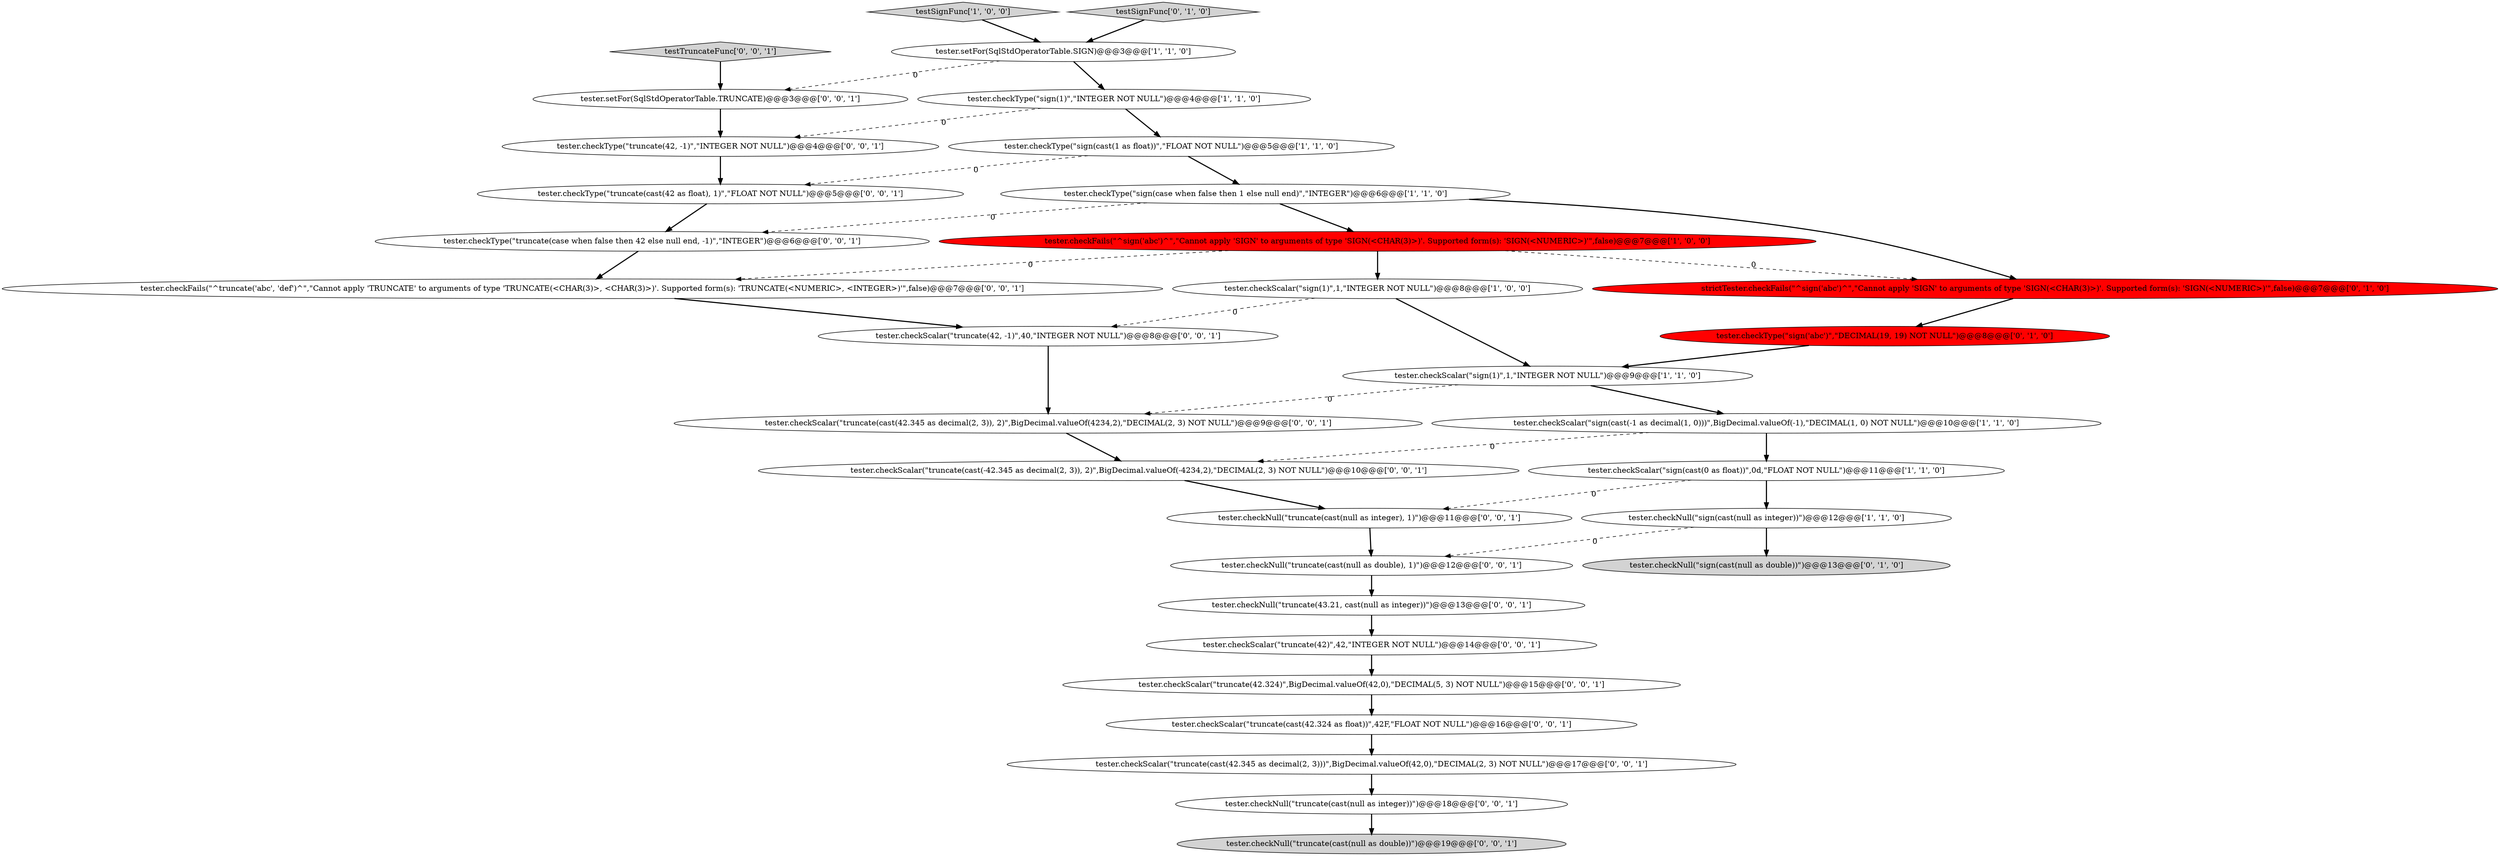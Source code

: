 digraph {
3 [style = filled, label = "tester.checkType(\"sign(case when false then 1 else null end)\",\"INTEGER\")@@@6@@@['1', '1', '0']", fillcolor = white, shape = ellipse image = "AAA0AAABBB1BBB"];
19 [style = filled, label = "tester.checkScalar(\"truncate(42, -1)\",40,\"INTEGER NOT NULL\")@@@8@@@['0', '0', '1']", fillcolor = white, shape = ellipse image = "AAA0AAABBB3BBB"];
31 [style = filled, label = "tester.checkType(\"truncate(42, -1)\",\"INTEGER NOT NULL\")@@@4@@@['0', '0', '1']", fillcolor = white, shape = ellipse image = "AAA0AAABBB3BBB"];
27 [style = filled, label = "tester.checkNull(\"truncate(43.21, cast(null as integer))\")@@@13@@@['0', '0', '1']", fillcolor = white, shape = ellipse image = "AAA0AAABBB3BBB"];
12 [style = filled, label = "tester.checkNull(\"sign(cast(null as double))\")@@@13@@@['0', '1', '0']", fillcolor = lightgray, shape = ellipse image = "AAA0AAABBB2BBB"];
10 [style = filled, label = "tester.checkType(\"sign(cast(1 as float))\",\"FLOAT NOT NULL\")@@@5@@@['1', '1', '0']", fillcolor = white, shape = ellipse image = "AAA0AAABBB1BBB"];
26 [style = filled, label = "tester.checkScalar(\"truncate(cast(42.345 as decimal(2, 3)))\",BigDecimal.valueOf(42,0),\"DECIMAL(2, 3) NOT NULL\")@@@17@@@['0', '0', '1']", fillcolor = white, shape = ellipse image = "AAA0AAABBB3BBB"];
21 [style = filled, label = "tester.checkType(\"truncate(cast(42 as float), 1)\",\"FLOAT NOT NULL\")@@@5@@@['0', '0', '1']", fillcolor = white, shape = ellipse image = "AAA0AAABBB3BBB"];
5 [style = filled, label = "tester.checkScalar(\"sign(1)\",1,\"INTEGER NOT NULL\")@@@9@@@['1', '1', '0']", fillcolor = white, shape = ellipse image = "AAA0AAABBB1BBB"];
14 [style = filled, label = "strictTester.checkFails(\"^sign('abc')^\",\"Cannot apply 'SIGN' to arguments of type 'SIGN\(<CHAR\(3\)>\)'\. Supported form\(s\): 'SIGN\(<NUMERIC>\)'\",false)@@@7@@@['0', '1', '0']", fillcolor = red, shape = ellipse image = "AAA1AAABBB2BBB"];
7 [style = filled, label = "tester.checkNull(\"sign(cast(null as integer))\")@@@12@@@['1', '1', '0']", fillcolor = white, shape = ellipse image = "AAA0AAABBB1BBB"];
6 [style = filled, label = "testSignFunc['1', '0', '0']", fillcolor = lightgray, shape = diamond image = "AAA0AAABBB1BBB"];
9 [style = filled, label = "tester.checkScalar(\"sign(cast(0 as float))\",0d,\"FLOAT NOT NULL\")@@@11@@@['1', '1', '0']", fillcolor = white, shape = ellipse image = "AAA0AAABBB1BBB"];
13 [style = filled, label = "tester.checkType(\"sign('abc')\",\"DECIMAL(19, 19) NOT NULL\")@@@8@@@['0', '1', '0']", fillcolor = red, shape = ellipse image = "AAA1AAABBB2BBB"];
0 [style = filled, label = "tester.checkScalar(\"sign(cast(-1 as decimal(1, 0)))\",BigDecimal.valueOf(-1),\"DECIMAL(1, 0) NOT NULL\")@@@10@@@['1', '1', '0']", fillcolor = white, shape = ellipse image = "AAA0AAABBB1BBB"];
8 [style = filled, label = "tester.checkScalar(\"sign(1)\",1,\"INTEGER NOT NULL\")@@@8@@@['1', '0', '0']", fillcolor = white, shape = ellipse image = "AAA0AAABBB1BBB"];
18 [style = filled, label = "tester.checkNull(\"truncate(cast(null as double), 1)\")@@@12@@@['0', '0', '1']", fillcolor = white, shape = ellipse image = "AAA0AAABBB3BBB"];
32 [style = filled, label = "tester.checkScalar(\"truncate(42)\",42,\"INTEGER NOT NULL\")@@@14@@@['0', '0', '1']", fillcolor = white, shape = ellipse image = "AAA0AAABBB3BBB"];
24 [style = filled, label = "tester.checkScalar(\"truncate(cast(-42.345 as decimal(2, 3)), 2)\",BigDecimal.valueOf(-4234,2),\"DECIMAL(2, 3) NOT NULL\")@@@10@@@['0', '0', '1']", fillcolor = white, shape = ellipse image = "AAA0AAABBB3BBB"];
25 [style = filled, label = "tester.checkFails(\"^truncate('abc', 'def')^\",\"Cannot apply 'TRUNCATE' to arguments of type 'TRUNCATE\(<CHAR\(3\)>, <CHAR\(3\)>\)'\. Supported form\(s\): 'TRUNCATE\(<NUMERIC>, <INTEGER>\)'\",false)@@@7@@@['0', '0', '1']", fillcolor = white, shape = ellipse image = "AAA0AAABBB3BBB"];
15 [style = filled, label = "tester.checkScalar(\"truncate(42.324)\",BigDecimal.valueOf(42,0),\"DECIMAL(5, 3) NOT NULL\")@@@15@@@['0', '0', '1']", fillcolor = white, shape = ellipse image = "AAA0AAABBB3BBB"];
11 [style = filled, label = "testSignFunc['0', '1', '0']", fillcolor = lightgray, shape = diamond image = "AAA0AAABBB2BBB"];
20 [style = filled, label = "tester.checkScalar(\"truncate(cast(42.324 as float))\",42F,\"FLOAT NOT NULL\")@@@16@@@['0', '0', '1']", fillcolor = white, shape = ellipse image = "AAA0AAABBB3BBB"];
30 [style = filled, label = "tester.checkScalar(\"truncate(cast(42.345 as decimal(2, 3)), 2)\",BigDecimal.valueOf(4234,2),\"DECIMAL(2, 3) NOT NULL\")@@@9@@@['0', '0', '1']", fillcolor = white, shape = ellipse image = "AAA0AAABBB3BBB"];
17 [style = filled, label = "tester.checkNull(\"truncate(cast(null as integer))\")@@@18@@@['0', '0', '1']", fillcolor = white, shape = ellipse image = "AAA0AAABBB3BBB"];
1 [style = filled, label = "tester.checkType(\"sign(1)\",\"INTEGER NOT NULL\")@@@4@@@['1', '1', '0']", fillcolor = white, shape = ellipse image = "AAA0AAABBB1BBB"];
23 [style = filled, label = "tester.checkType(\"truncate(case when false then 42 else null end, -1)\",\"INTEGER\")@@@6@@@['0', '0', '1']", fillcolor = white, shape = ellipse image = "AAA0AAABBB3BBB"];
28 [style = filled, label = "tester.setFor(SqlStdOperatorTable.TRUNCATE)@@@3@@@['0', '0', '1']", fillcolor = white, shape = ellipse image = "AAA0AAABBB3BBB"];
16 [style = filled, label = "testTruncateFunc['0', '0', '1']", fillcolor = lightgray, shape = diamond image = "AAA0AAABBB3BBB"];
2 [style = filled, label = "tester.checkFails(\"^sign('abc')^\",\"Cannot apply 'SIGN' to arguments of type 'SIGN\(<CHAR\(3\)>\)'\. Supported form\(s\): 'SIGN\(<NUMERIC>\)'\",false)@@@7@@@['1', '0', '0']", fillcolor = red, shape = ellipse image = "AAA1AAABBB1BBB"];
4 [style = filled, label = "tester.setFor(SqlStdOperatorTable.SIGN)@@@3@@@['1', '1', '0']", fillcolor = white, shape = ellipse image = "AAA0AAABBB1BBB"];
29 [style = filled, label = "tester.checkNull(\"truncate(cast(null as integer), 1)\")@@@11@@@['0', '0', '1']", fillcolor = white, shape = ellipse image = "AAA0AAABBB3BBB"];
22 [style = filled, label = "tester.checkNull(\"truncate(cast(null as double))\")@@@19@@@['0', '0', '1']", fillcolor = lightgray, shape = ellipse image = "AAA0AAABBB3BBB"];
8->19 [style = dashed, label="0"];
23->25 [style = bold, label=""];
30->24 [style = bold, label=""];
0->9 [style = bold, label=""];
27->32 [style = bold, label=""];
10->21 [style = dashed, label="0"];
7->18 [style = dashed, label="0"];
26->17 [style = bold, label=""];
7->12 [style = bold, label=""];
20->26 [style = bold, label=""];
1->31 [style = dashed, label="0"];
28->31 [style = bold, label=""];
11->4 [style = bold, label=""];
3->14 [style = bold, label=""];
10->3 [style = bold, label=""];
31->21 [style = bold, label=""];
24->29 [style = bold, label=""];
9->7 [style = bold, label=""];
17->22 [style = bold, label=""];
29->18 [style = bold, label=""];
4->28 [style = dashed, label="0"];
3->23 [style = dashed, label="0"];
6->4 [style = bold, label=""];
9->29 [style = dashed, label="0"];
16->28 [style = bold, label=""];
3->2 [style = bold, label=""];
8->5 [style = bold, label=""];
5->0 [style = bold, label=""];
18->27 [style = bold, label=""];
2->14 [style = dashed, label="0"];
15->20 [style = bold, label=""];
25->19 [style = bold, label=""];
32->15 [style = bold, label=""];
2->25 [style = dashed, label="0"];
13->5 [style = bold, label=""];
0->24 [style = dashed, label="0"];
4->1 [style = bold, label=""];
14->13 [style = bold, label=""];
1->10 [style = bold, label=""];
21->23 [style = bold, label=""];
2->8 [style = bold, label=""];
5->30 [style = dashed, label="0"];
19->30 [style = bold, label=""];
}
